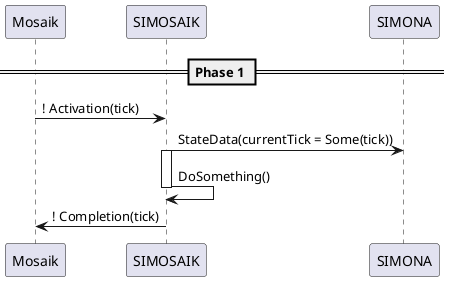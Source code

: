 @startuml

== Phase 1 ==
Mosaik -> SIMOSAIK: ! Activation(tick)
SIMOSAIK -> SIMONA: StateData(currentTick = Some(tick))

activate SIMOSAIK

SIMOSAIK -> SIMOSAIK: DoSomething()

deactivate SIMOSAIK

SIMOSAIK -> Mosaik: ! Completion(tick)

@enduml
